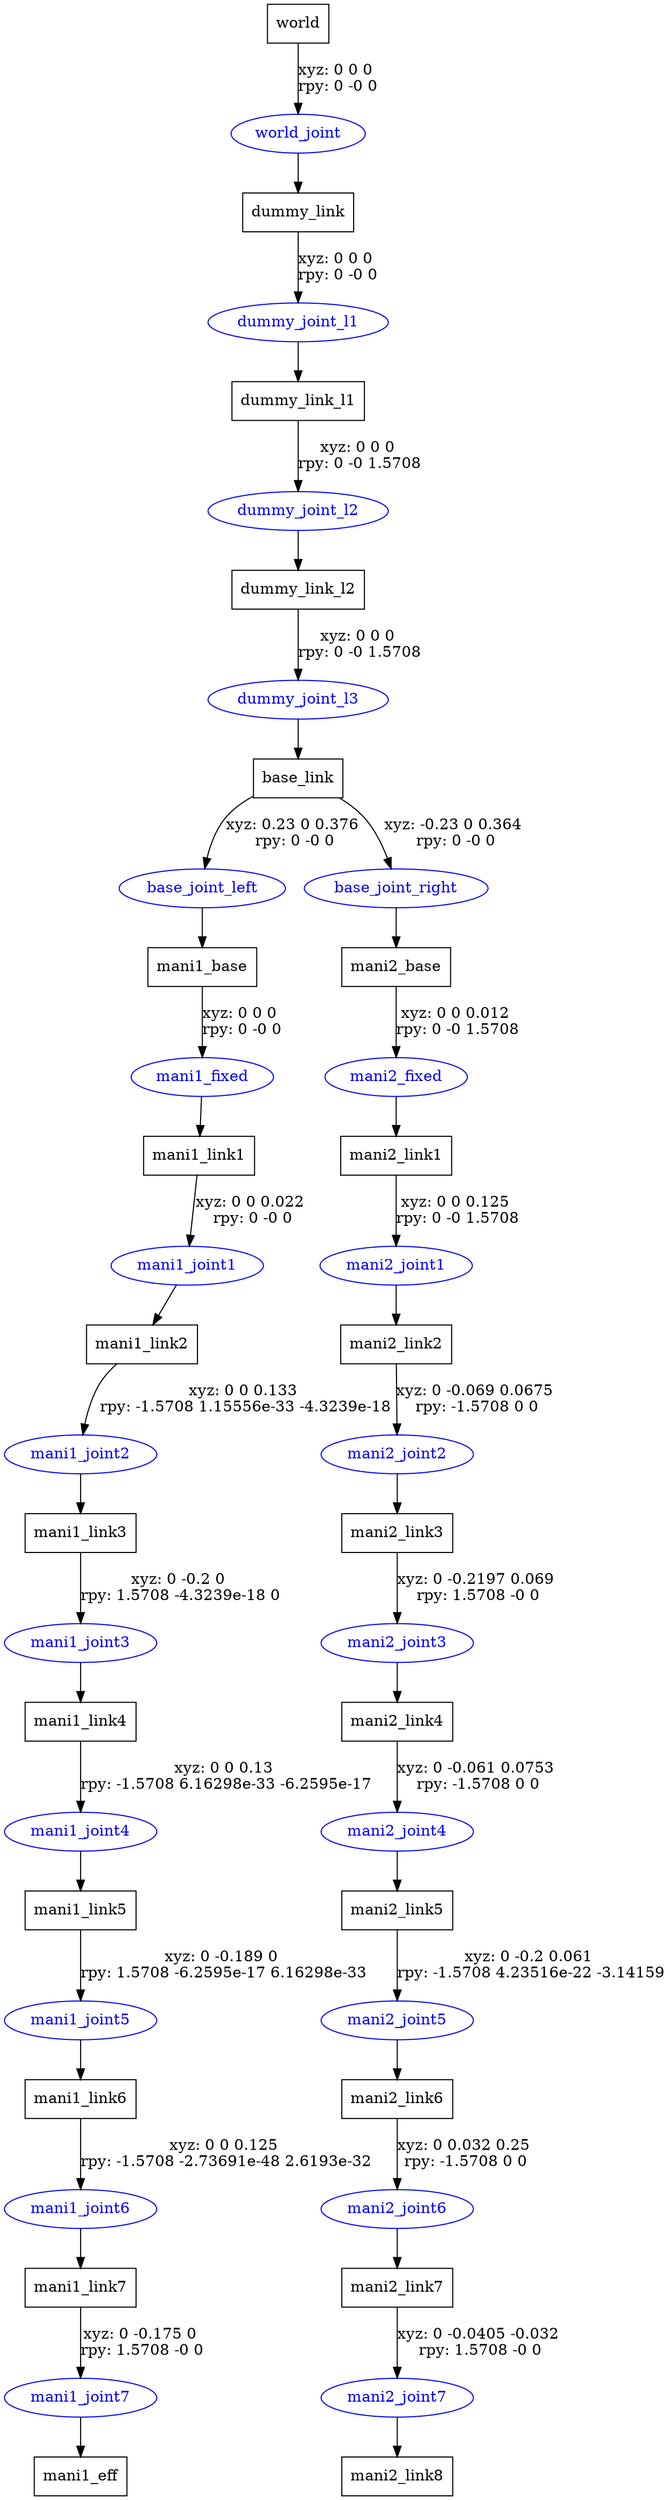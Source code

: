 digraph G {
node [shape=box];
"world" [label="world"];
"dummy_link" [label="dummy_link"];
"dummy_link_l1" [label="dummy_link_l1"];
"dummy_link_l2" [label="dummy_link_l2"];
"base_link" [label="base_link"];
"mani1_base" [label="mani1_base"];
"mani1_link1" [label="mani1_link1"];
"mani1_link2" [label="mani1_link2"];
"mani1_link3" [label="mani1_link3"];
"mani1_link4" [label="mani1_link4"];
"mani1_link5" [label="mani1_link5"];
"mani1_link6" [label="mani1_link6"];
"mani1_link7" [label="mani1_link7"];
"mani1_eff" [label="mani1_eff"];
"mani2_base" [label="mani2_base"];
"mani2_link1" [label="mani2_link1"];
"mani2_link2" [label="mani2_link2"];
"mani2_link3" [label="mani2_link3"];
"mani2_link4" [label="mani2_link4"];
"mani2_link5" [label="mani2_link5"];
"mani2_link6" [label="mani2_link6"];
"mani2_link7" [label="mani2_link7"];
"mani2_link8" [label="mani2_link8"];
node [shape=ellipse, color=blue, fontcolor=blue];
"world" -> "world_joint" [label="xyz: 0 0 0 \nrpy: 0 -0 0"]
"world_joint" -> "dummy_link"
"dummy_link" -> "dummy_joint_l1" [label="xyz: 0 0 0 \nrpy: 0 -0 0"]
"dummy_joint_l1" -> "dummy_link_l1"
"dummy_link_l1" -> "dummy_joint_l2" [label="xyz: 0 0 0 \nrpy: 0 -0 1.5708"]
"dummy_joint_l2" -> "dummy_link_l2"
"dummy_link_l2" -> "dummy_joint_l3" [label="xyz: 0 0 0 \nrpy: 0 -0 1.5708"]
"dummy_joint_l3" -> "base_link"
"base_link" -> "base_joint_left" [label="xyz: 0.23 0 0.376 \nrpy: 0 -0 0"]
"base_joint_left" -> "mani1_base"
"mani1_base" -> "mani1_fixed" [label="xyz: 0 0 0 \nrpy: 0 -0 0"]
"mani1_fixed" -> "mani1_link1"
"mani1_link1" -> "mani1_joint1" [label="xyz: 0 0 0.022 \nrpy: 0 -0 0"]
"mani1_joint1" -> "mani1_link2"
"mani1_link2" -> "mani1_joint2" [label="xyz: 0 0 0.133 \nrpy: -1.5708 1.15556e-33 -4.3239e-18"]
"mani1_joint2" -> "mani1_link3"
"mani1_link3" -> "mani1_joint3" [label="xyz: 0 -0.2 0 \nrpy: 1.5708 -4.3239e-18 0"]
"mani1_joint3" -> "mani1_link4"
"mani1_link4" -> "mani1_joint4" [label="xyz: 0 0 0.13 \nrpy: -1.5708 6.16298e-33 -6.2595e-17"]
"mani1_joint4" -> "mani1_link5"
"mani1_link5" -> "mani1_joint5" [label="xyz: 0 -0.189 0 \nrpy: 1.5708 -6.2595e-17 6.16298e-33"]
"mani1_joint5" -> "mani1_link6"
"mani1_link6" -> "mani1_joint6" [label="xyz: 0 0 0.125 \nrpy: -1.5708 -2.73691e-48 2.6193e-32"]
"mani1_joint6" -> "mani1_link7"
"mani1_link7" -> "mani1_joint7" [label="xyz: 0 -0.175 0 \nrpy: 1.5708 -0 0"]
"mani1_joint7" -> "mani1_eff"
"base_link" -> "base_joint_right" [label="xyz: -0.23 0 0.364 \nrpy: 0 -0 0"]
"base_joint_right" -> "mani2_base"
"mani2_base" -> "mani2_fixed" [label="xyz: 0 0 0.012 \nrpy: 0 -0 1.5708"]
"mani2_fixed" -> "mani2_link1"
"mani2_link1" -> "mani2_joint1" [label="xyz: 0 0 0.125 \nrpy: 0 -0 1.5708"]
"mani2_joint1" -> "mani2_link2"
"mani2_link2" -> "mani2_joint2" [label="xyz: 0 -0.069 0.0675 \nrpy: -1.5708 0 0"]
"mani2_joint2" -> "mani2_link3"
"mani2_link3" -> "mani2_joint3" [label="xyz: 0 -0.2197 0.069 \nrpy: 1.5708 -0 0"]
"mani2_joint3" -> "mani2_link4"
"mani2_link4" -> "mani2_joint4" [label="xyz: 0 -0.061 0.0753 \nrpy: -1.5708 0 0"]
"mani2_joint4" -> "mani2_link5"
"mani2_link5" -> "mani2_joint5" [label="xyz: 0 -0.2 0.061 \nrpy: -1.5708 4.23516e-22 -3.14159"]
"mani2_joint5" -> "mani2_link6"
"mani2_link6" -> "mani2_joint6" [label="xyz: 0 0.032 0.25 \nrpy: -1.5708 0 0"]
"mani2_joint6" -> "mani2_link7"
"mani2_link7" -> "mani2_joint7" [label="xyz: 0 -0.0405 -0.032 \nrpy: 1.5708 -0 0"]
"mani2_joint7" -> "mani2_link8"
}
